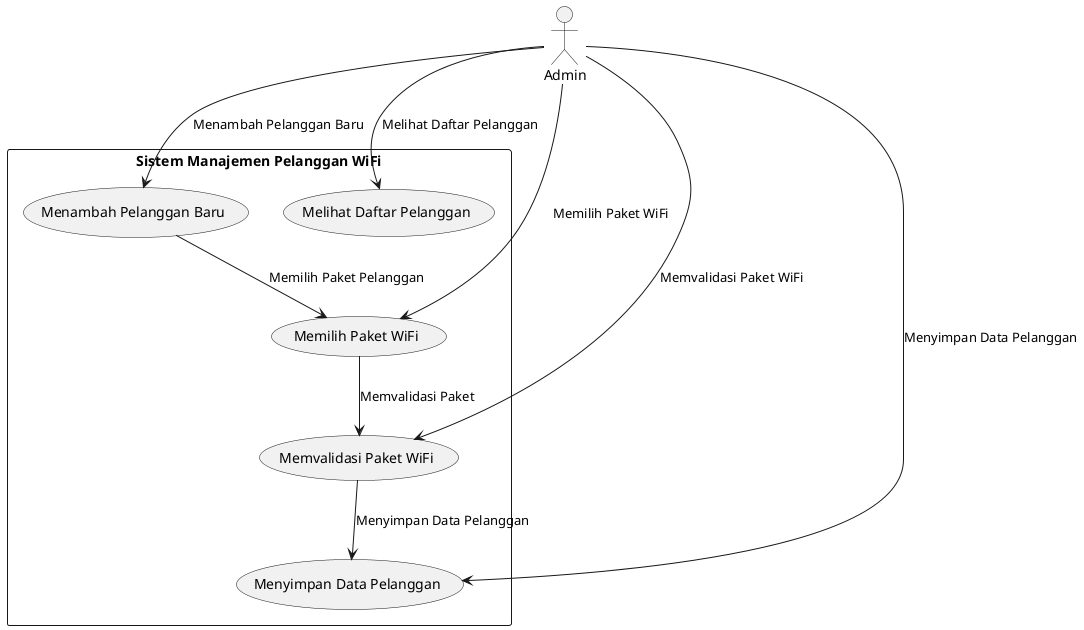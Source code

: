 @startuml
actor "Admin" as Admin

rectangle "Sistem Manajemen Pelanggan WiFi" {
    usecase "Menambah Pelanggan Baru" as UC1
    usecase "Memilih Paket WiFi" as UC2
    usecase "Memvalidasi Paket WiFi" as UC3
    usecase "Menyimpan Data Pelanggan" as UC4
    usecase "Melihat Daftar Pelanggan" as UC5
}

Admin --> UC1 : "Menambah Pelanggan Baru"
Admin --> UC5 : "Melihat Daftar Pelanggan"
Admin --> UC2 : "Memilih Paket WiFi"
Admin --> UC3 : "Memvalidasi Paket WiFi"
Admin --> UC4 : "Menyimpan Data Pelanggan"

UC1 --> UC2 : "Memilih Paket Pelanggan"
UC2 --> UC3 : "Memvalidasi Paket"
UC3 --> UC4 : "Menyimpan Data Pelanggan"

@enduml